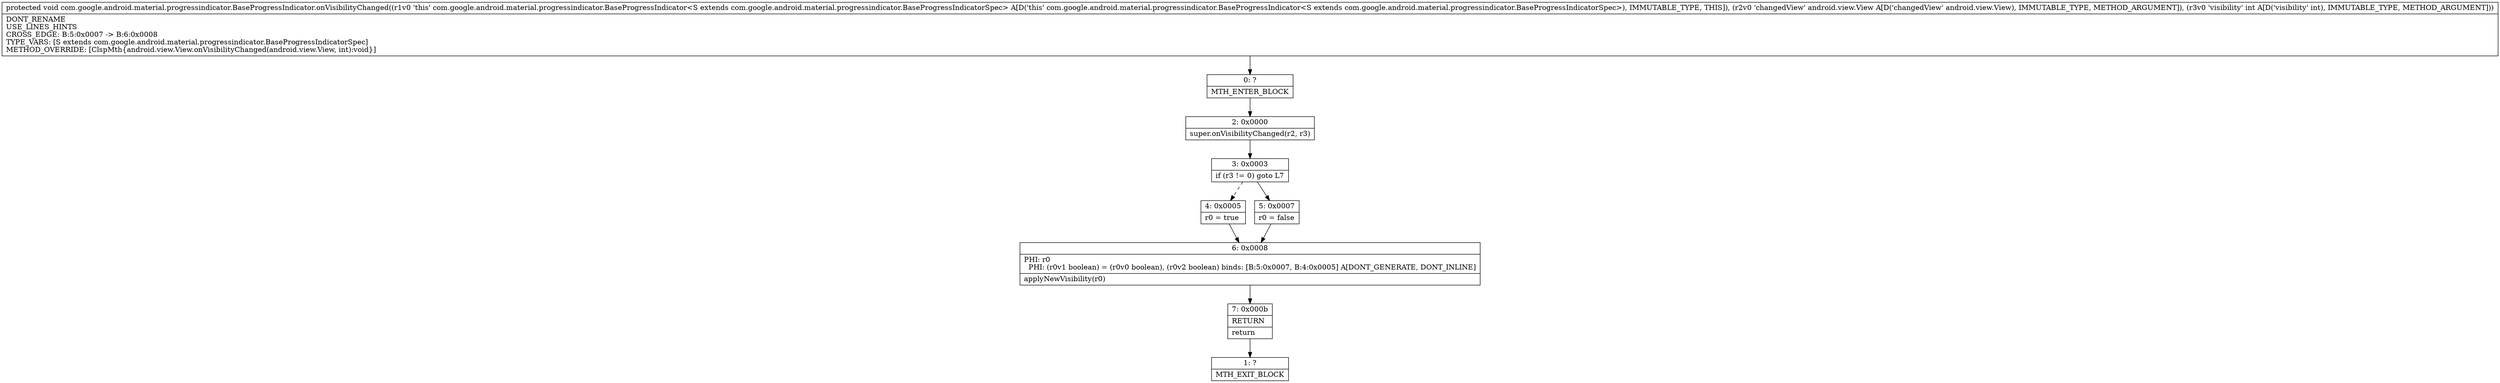 digraph "CFG forcom.google.android.material.progressindicator.BaseProgressIndicator.onVisibilityChanged(Landroid\/view\/View;I)V" {
Node_0 [shape=record,label="{0\:\ ?|MTH_ENTER_BLOCK\l}"];
Node_2 [shape=record,label="{2\:\ 0x0000|super.onVisibilityChanged(r2, r3)\l}"];
Node_3 [shape=record,label="{3\:\ 0x0003|if (r3 != 0) goto L7\l}"];
Node_4 [shape=record,label="{4\:\ 0x0005|r0 = true\l}"];
Node_6 [shape=record,label="{6\:\ 0x0008|PHI: r0 \l  PHI: (r0v1 boolean) = (r0v0 boolean), (r0v2 boolean) binds: [B:5:0x0007, B:4:0x0005] A[DONT_GENERATE, DONT_INLINE]\l|applyNewVisibility(r0)\l}"];
Node_7 [shape=record,label="{7\:\ 0x000b|RETURN\l|return\l}"];
Node_1 [shape=record,label="{1\:\ ?|MTH_EXIT_BLOCK\l}"];
Node_5 [shape=record,label="{5\:\ 0x0007|r0 = false\l}"];
MethodNode[shape=record,label="{protected void com.google.android.material.progressindicator.BaseProgressIndicator.onVisibilityChanged((r1v0 'this' com.google.android.material.progressindicator.BaseProgressIndicator\<S extends com.google.android.material.progressindicator.BaseProgressIndicatorSpec\> A[D('this' com.google.android.material.progressindicator.BaseProgressIndicator\<S extends com.google.android.material.progressindicator.BaseProgressIndicatorSpec\>), IMMUTABLE_TYPE, THIS]), (r2v0 'changedView' android.view.View A[D('changedView' android.view.View), IMMUTABLE_TYPE, METHOD_ARGUMENT]), (r3v0 'visibility' int A[D('visibility' int), IMMUTABLE_TYPE, METHOD_ARGUMENT]))  | DONT_RENAME\lUSE_LINES_HINTS\lCROSS_EDGE: B:5:0x0007 \-\> B:6:0x0008\lTYPE_VARS: [S extends com.google.android.material.progressindicator.BaseProgressIndicatorSpec]\lMETHOD_OVERRIDE: [ClspMth\{android.view.View.onVisibilityChanged(android.view.View, int):void\}]\l}"];
MethodNode -> Node_0;Node_0 -> Node_2;
Node_2 -> Node_3;
Node_3 -> Node_4[style=dashed];
Node_3 -> Node_5;
Node_4 -> Node_6;
Node_6 -> Node_7;
Node_7 -> Node_1;
Node_5 -> Node_6;
}

